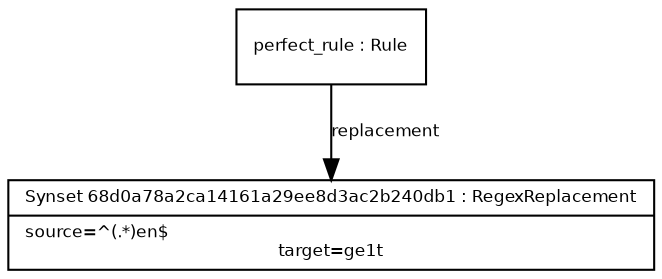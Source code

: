 digraph G {
  fontname = "Bitstream Vera Sans"
    fontsize = 8

    node [
      fontname = "Bitstream Vera Sans"
      fontsize = 8
      shape = "record"
    ]

    edge [
      fontname = "Bitstream Vera Sans"
      fontsize = 8
    ]
 
Synset68d0a78a2ca14161a29ee8d3ac2b240db1 [ label="{Synset 68d0a78a2ca14161a29ee8d3ac2b240db1 : RegexReplacement|source=^(.*)en$\ltarget=ge\1t}" ]
perfect_rule -> Synset68d0a78a2ca14161a29ee8d3ac2b240db1 [ label="replacement" ] 
perfect_rule [ label="{perfect_rule : Rule}" ]
}
